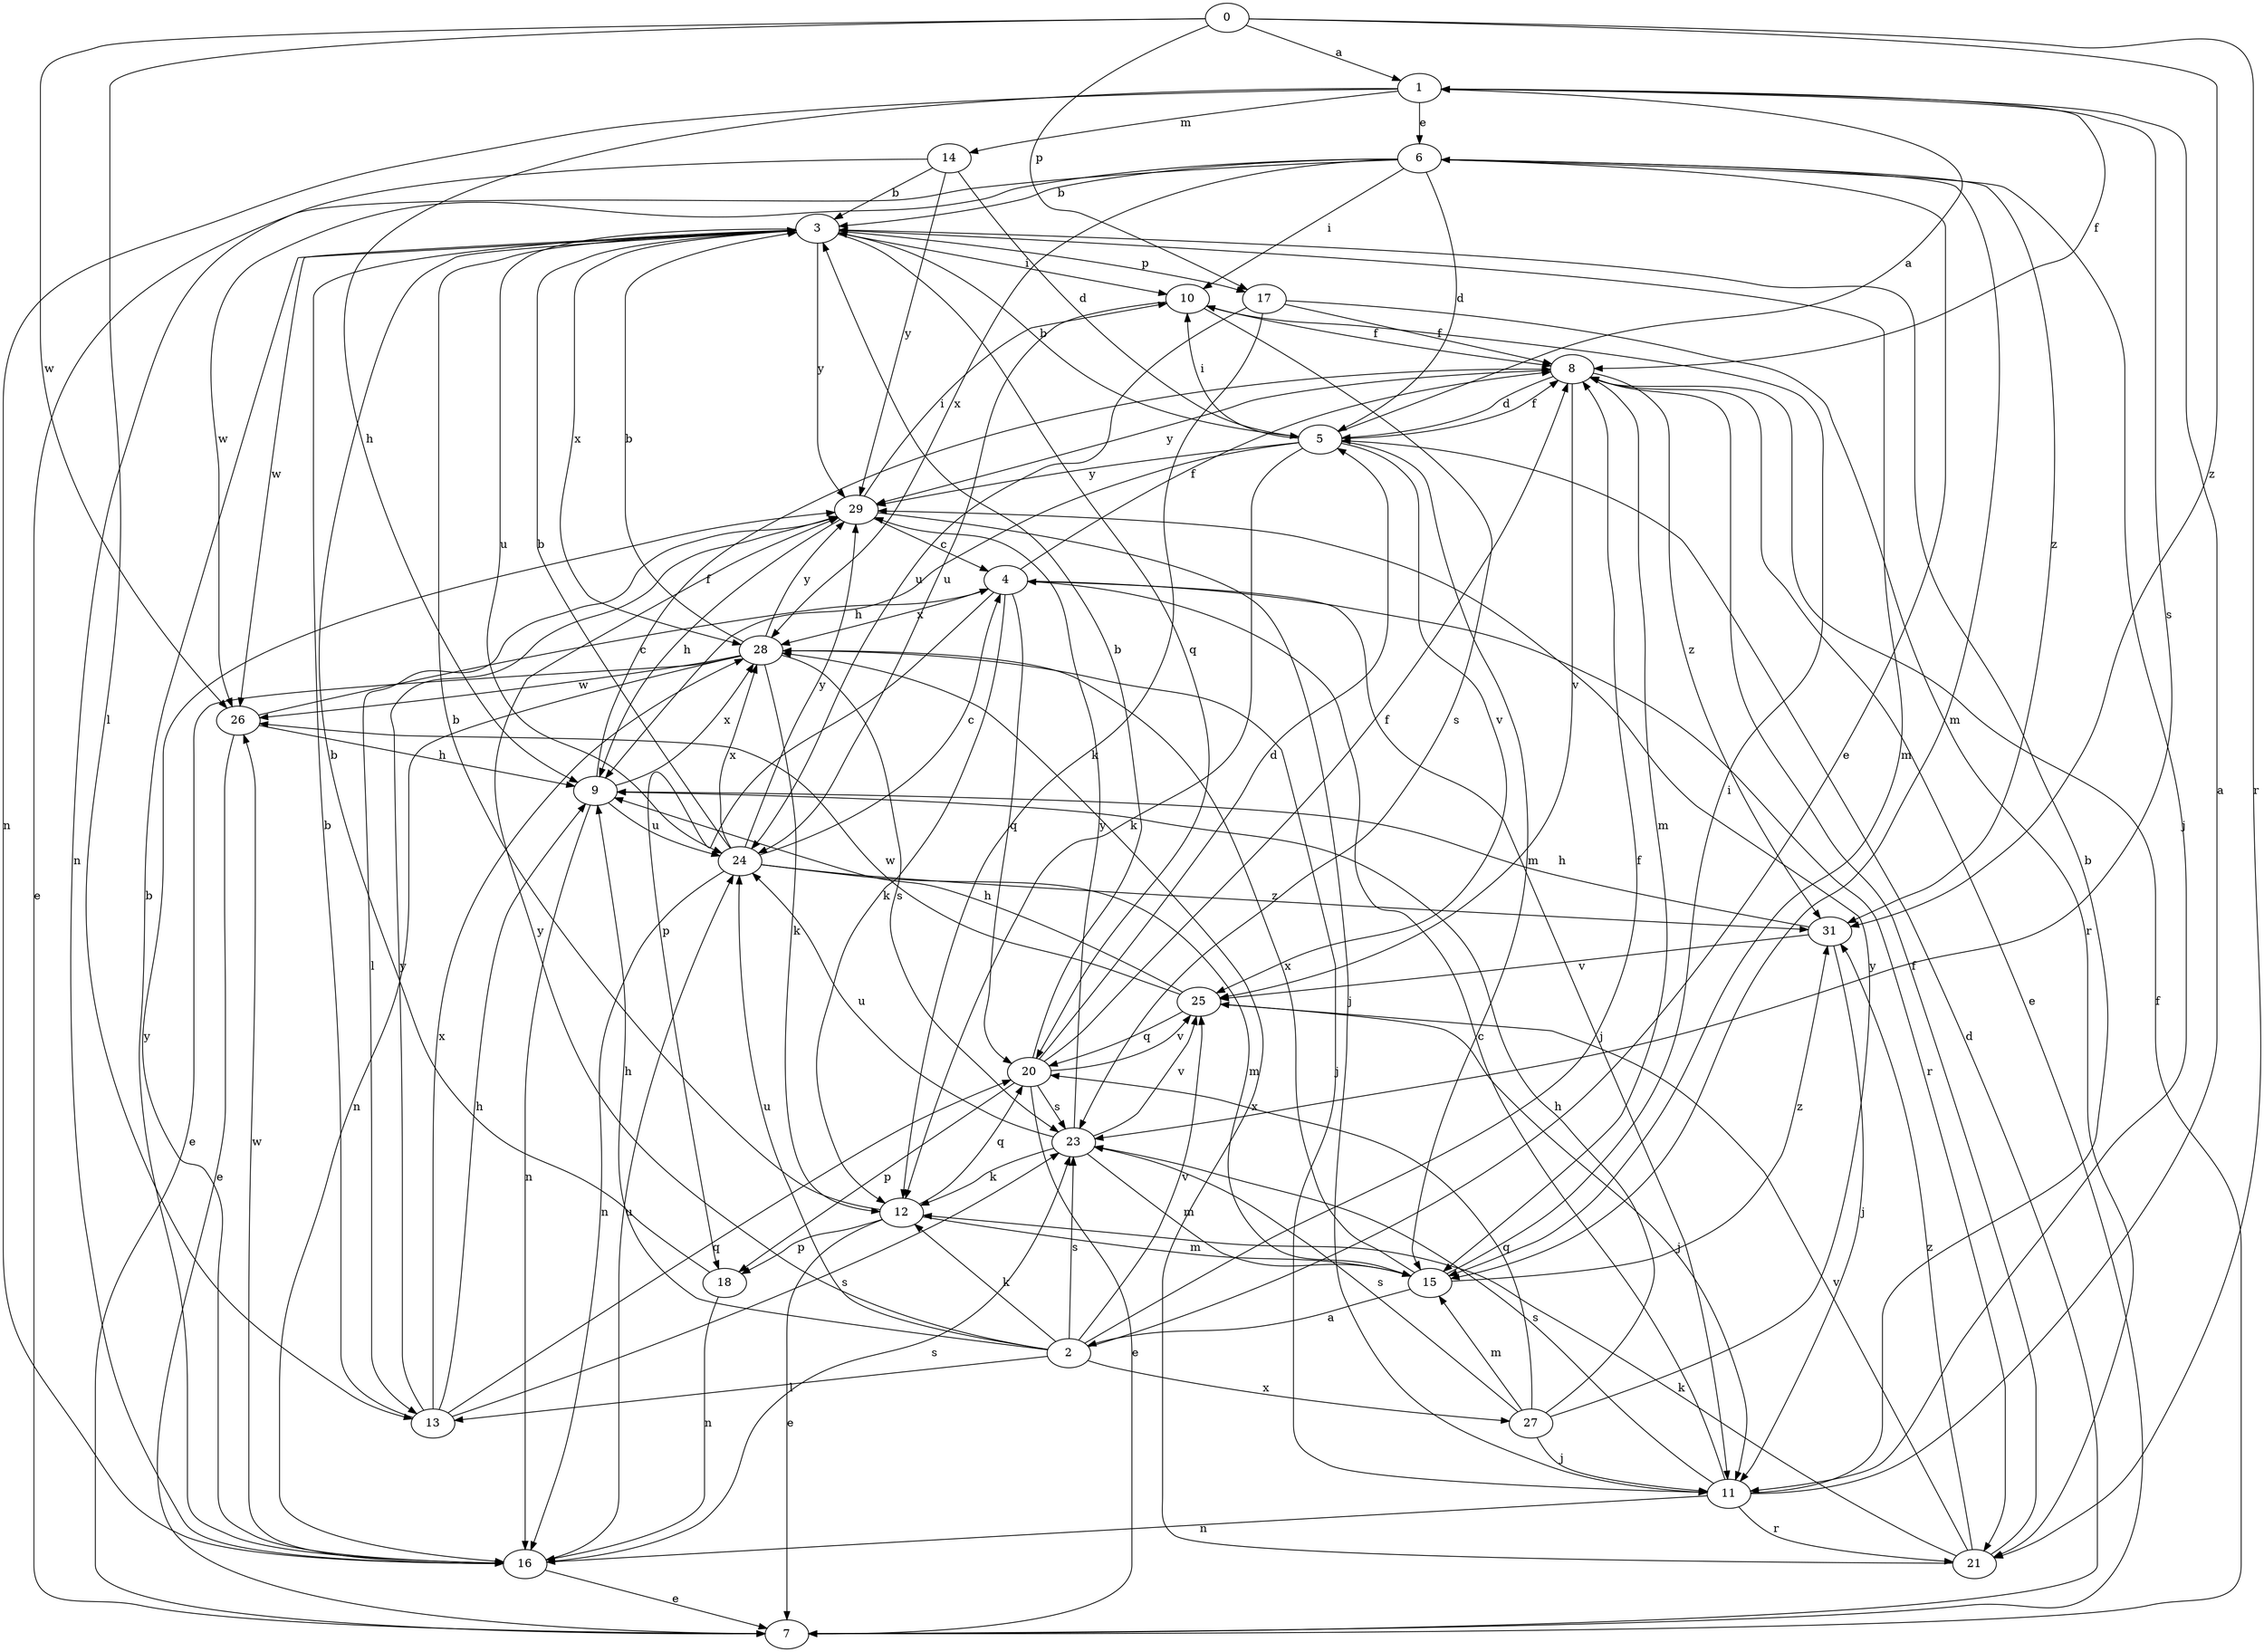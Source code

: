 strict digraph  {
1;
0;
2;
3;
4;
5;
6;
7;
8;
9;
10;
11;
12;
13;
14;
15;
16;
17;
18;
20;
21;
23;
24;
25;
26;
27;
28;
29;
31;
1 -> 6  [label=e];
1 -> 8  [label=f];
1 -> 9  [label=h];
1 -> 14  [label=m];
1 -> 16  [label=n];
1 -> 23  [label=s];
0 -> 1  [label=a];
0 -> 13  [label=l];
0 -> 17  [label=p];
0 -> 21  [label=r];
0 -> 26  [label=w];
0 -> 31  [label=z];
2 -> 6  [label=e];
2 -> 8  [label=f];
2 -> 9  [label=h];
2 -> 12  [label=k];
2 -> 13  [label=l];
2 -> 23  [label=s];
2 -> 24  [label=u];
2 -> 25  [label=v];
2 -> 27  [label=x];
2 -> 29  [label=y];
3 -> 10  [label=i];
3 -> 15  [label=m];
3 -> 17  [label=p];
3 -> 20  [label=q];
3 -> 24  [label=u];
3 -> 26  [label=w];
3 -> 28  [label=x];
3 -> 29  [label=y];
4 -> 8  [label=f];
4 -> 11  [label=j];
4 -> 12  [label=k];
4 -> 18  [label=p];
4 -> 20  [label=q];
4 -> 21  [label=r];
4 -> 28  [label=x];
5 -> 1  [label=a];
5 -> 3  [label=b];
5 -> 8  [label=f];
5 -> 9  [label=h];
5 -> 10  [label=i];
5 -> 12  [label=k];
5 -> 15  [label=m];
5 -> 25  [label=v];
5 -> 29  [label=y];
6 -> 3  [label=b];
6 -> 5  [label=d];
6 -> 7  [label=e];
6 -> 10  [label=i];
6 -> 11  [label=j];
6 -> 15  [label=m];
6 -> 26  [label=w];
6 -> 28  [label=x];
6 -> 31  [label=z];
7 -> 5  [label=d];
7 -> 8  [label=f];
8 -> 5  [label=d];
8 -> 7  [label=e];
8 -> 15  [label=m];
8 -> 25  [label=v];
8 -> 29  [label=y];
8 -> 31  [label=z];
9 -> 8  [label=f];
9 -> 16  [label=n];
9 -> 24  [label=u];
9 -> 28  [label=x];
10 -> 8  [label=f];
10 -> 23  [label=s];
10 -> 24  [label=u];
11 -> 1  [label=a];
11 -> 3  [label=b];
11 -> 4  [label=c];
11 -> 16  [label=n];
11 -> 21  [label=r];
11 -> 23  [label=s];
12 -> 3  [label=b];
12 -> 7  [label=e];
12 -> 15  [label=m];
12 -> 18  [label=p];
12 -> 20  [label=q];
13 -> 3  [label=b];
13 -> 9  [label=h];
13 -> 20  [label=q];
13 -> 23  [label=s];
13 -> 28  [label=x];
13 -> 29  [label=y];
14 -> 3  [label=b];
14 -> 5  [label=d];
14 -> 16  [label=n];
14 -> 29  [label=y];
15 -> 2  [label=a];
15 -> 10  [label=i];
15 -> 28  [label=x];
15 -> 31  [label=z];
16 -> 3  [label=b];
16 -> 7  [label=e];
16 -> 23  [label=s];
16 -> 24  [label=u];
16 -> 26  [label=w];
16 -> 29  [label=y];
17 -> 8  [label=f];
17 -> 12  [label=k];
17 -> 21  [label=r];
17 -> 24  [label=u];
18 -> 3  [label=b];
18 -> 16  [label=n];
20 -> 3  [label=b];
20 -> 5  [label=d];
20 -> 7  [label=e];
20 -> 8  [label=f];
20 -> 18  [label=p];
20 -> 23  [label=s];
20 -> 25  [label=v];
21 -> 8  [label=f];
21 -> 12  [label=k];
21 -> 25  [label=v];
21 -> 28  [label=x];
21 -> 31  [label=z];
23 -> 12  [label=k];
23 -> 15  [label=m];
23 -> 24  [label=u];
23 -> 25  [label=v];
23 -> 29  [label=y];
24 -> 3  [label=b];
24 -> 4  [label=c];
24 -> 15  [label=m];
24 -> 16  [label=n];
24 -> 28  [label=x];
24 -> 29  [label=y];
24 -> 31  [label=z];
25 -> 9  [label=h];
25 -> 11  [label=j];
25 -> 20  [label=q];
25 -> 26  [label=w];
26 -> 4  [label=c];
26 -> 7  [label=e];
26 -> 9  [label=h];
27 -> 9  [label=h];
27 -> 11  [label=j];
27 -> 15  [label=m];
27 -> 20  [label=q];
27 -> 23  [label=s];
27 -> 29  [label=y];
28 -> 3  [label=b];
28 -> 7  [label=e];
28 -> 11  [label=j];
28 -> 12  [label=k];
28 -> 16  [label=n];
28 -> 23  [label=s];
28 -> 26  [label=w];
28 -> 29  [label=y];
29 -> 4  [label=c];
29 -> 9  [label=h];
29 -> 10  [label=i];
29 -> 11  [label=j];
29 -> 13  [label=l];
31 -> 9  [label=h];
31 -> 11  [label=j];
31 -> 25  [label=v];
}
